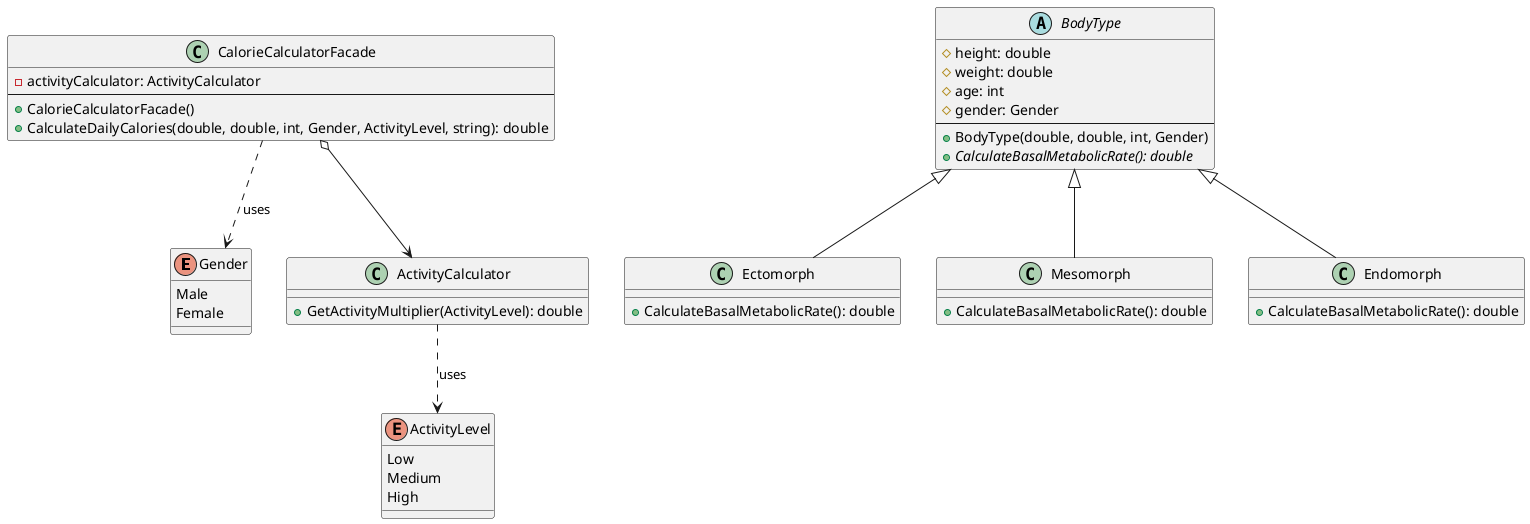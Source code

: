 @startuml

enum Gender {
    Male
    Female
}

enum ActivityLevel {
    Low
    Medium
    High
}

abstract class BodyType {
    # height: double
    # weight: double
    # age: int
    # gender: Gender
    --
    + BodyType(double, double, int, Gender)
    + {abstract} CalculateBasalMetabolicRate(): double
}

class Ectomorph {
    + CalculateBasalMetabolicRate(): double
}

class Mesomorph {
    + CalculateBasalMetabolicRate(): double
}

class Endomorph {
    + CalculateBasalMetabolicRate(): double
}

class ActivityCalculator {
    + GetActivityMultiplier(ActivityLevel): double
}

class CalorieCalculatorFacade {
    - activityCalculator: ActivityCalculator
    --
    + CalorieCalculatorFacade()
    + CalculateDailyCalories(double, double, int, Gender, ActivityLevel, string): double
}

BodyType <|-- Ectomorph
BodyType <|-- Mesomorph
BodyType <|-- Endomorph
CalorieCalculatorFacade o--> ActivityCalculator

' Связи с перечислениями
ActivityCalculator ..> ActivityLevel : uses
CalorieCalculatorFacade ..> Gender : uses

@enduml